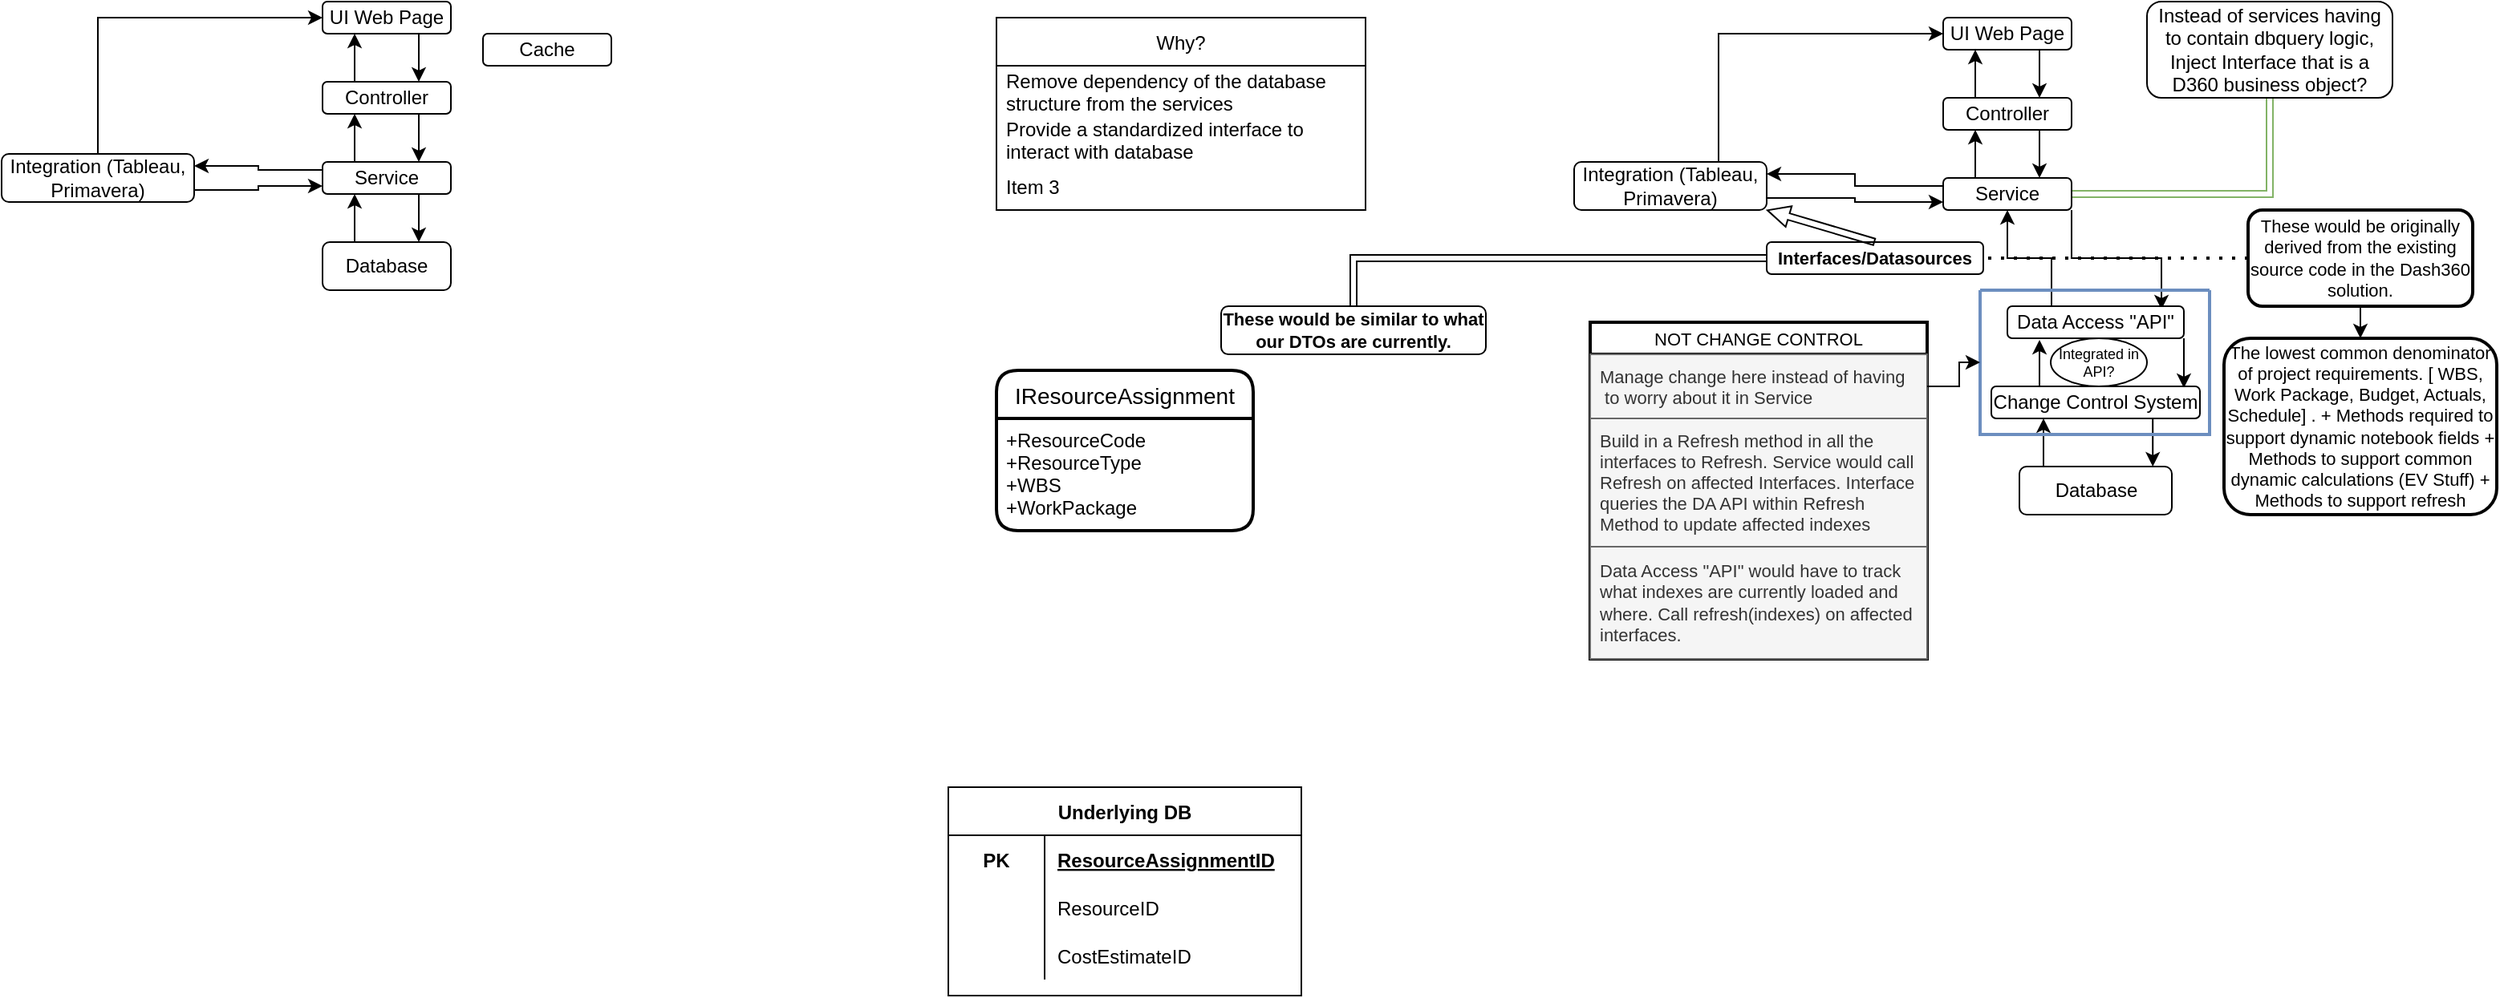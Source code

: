 <mxfile version="20.2.7" type="github">
  <diagram id="zAPG3s6eNBlKXScx0uPv" name="Page-1">
    <mxGraphModel dx="2272" dy="762" grid="1" gridSize="10" guides="1" tooltips="1" connect="1" arrows="1" fold="1" page="1" pageScale="1" pageWidth="850" pageHeight="1100" math="0" shadow="0">
      <root>
        <mxCell id="0" />
        <mxCell id="1" parent="0" />
        <mxCell id="6c2BMC_qpxblbNM1LoXK-9" style="edgeStyle=orthogonalEdgeStyle;rounded=0;orthogonalLoop=1;jettySize=auto;html=1;exitX=0.75;exitY=1;exitDx=0;exitDy=0;entryX=0.75;entryY=0;entryDx=0;entryDy=0;" parent="1" source="6c2BMC_qpxblbNM1LoXK-1" target="6c2BMC_qpxblbNM1LoXK-6" edge="1">
          <mxGeometry relative="1" as="geometry" />
        </mxCell>
        <mxCell id="6c2BMC_qpxblbNM1LoXK-1" value="UI Web Page" style="rounded=1;whiteSpace=wrap;html=1;" parent="1" vertex="1">
          <mxGeometry x="490" y="40" width="80" height="20" as="geometry" />
        </mxCell>
        <mxCell id="6c2BMC_qpxblbNM1LoXK-10" style="edgeStyle=orthogonalEdgeStyle;rounded=0;orthogonalLoop=1;jettySize=auto;html=1;exitX=0.75;exitY=1;exitDx=0;exitDy=0;entryX=0.75;entryY=0;entryDx=0;entryDy=0;" parent="1" source="6c2BMC_qpxblbNM1LoXK-6" target="6c2BMC_qpxblbNM1LoXK-7" edge="1">
          <mxGeometry relative="1" as="geometry" />
        </mxCell>
        <mxCell id="6c2BMC_qpxblbNM1LoXK-18" style="edgeStyle=orthogonalEdgeStyle;rounded=0;orthogonalLoop=1;jettySize=auto;html=1;exitX=0.25;exitY=0;exitDx=0;exitDy=0;entryX=0.25;entryY=1;entryDx=0;entryDy=0;" parent="1" source="6c2BMC_qpxblbNM1LoXK-6" target="6c2BMC_qpxblbNM1LoXK-1" edge="1">
          <mxGeometry relative="1" as="geometry" />
        </mxCell>
        <mxCell id="6c2BMC_qpxblbNM1LoXK-6" value="Controller" style="rounded=1;whiteSpace=wrap;html=1;" parent="1" vertex="1">
          <mxGeometry x="490" y="90" width="80" height="20" as="geometry" />
        </mxCell>
        <mxCell id="6c2BMC_qpxblbNM1LoXK-15" style="edgeStyle=orthogonalEdgeStyle;rounded=0;orthogonalLoop=1;jettySize=auto;html=1;exitX=0;exitY=0.25;exitDx=0;exitDy=0;entryX=1;entryY=0.25;entryDx=0;entryDy=0;" parent="1" source="6c2BMC_qpxblbNM1LoXK-7" target="6c2BMC_qpxblbNM1LoXK-13" edge="1">
          <mxGeometry relative="1" as="geometry" />
        </mxCell>
        <mxCell id="6c2BMC_qpxblbNM1LoXK-17" style="edgeStyle=orthogonalEdgeStyle;rounded=0;orthogonalLoop=1;jettySize=auto;html=1;exitX=0.25;exitY=0;exitDx=0;exitDy=0;entryX=0.25;entryY=1;entryDx=0;entryDy=0;" parent="1" source="6c2BMC_qpxblbNM1LoXK-7" target="6c2BMC_qpxblbNM1LoXK-6" edge="1">
          <mxGeometry relative="1" as="geometry" />
        </mxCell>
        <mxCell id="6c2BMC_qpxblbNM1LoXK-51" style="edgeStyle=orthogonalEdgeStyle;rounded=0;orthogonalLoop=1;jettySize=auto;html=1;exitX=1;exitY=1;exitDx=0;exitDy=0;entryX=0.873;entryY=0.1;entryDx=0;entryDy=0;entryPerimeter=0;fontSize=9;" parent="1" source="6c2BMC_qpxblbNM1LoXK-7" target="6c2BMC_qpxblbNM1LoXK-21" edge="1">
          <mxGeometry relative="1" as="geometry" />
        </mxCell>
        <mxCell id="wWsL_-VVUw0zYDDCxMAY-10" value="" style="edgeStyle=orthogonalEdgeStyle;rounded=0;orthogonalLoop=1;jettySize=auto;html=1;fillColor=#d5e8d4;strokeColor=#82b366;shape=link;" edge="1" parent="1" source="6c2BMC_qpxblbNM1LoXK-7" target="wWsL_-VVUw0zYDDCxMAY-9">
          <mxGeometry relative="1" as="geometry" />
        </mxCell>
        <mxCell id="6c2BMC_qpxblbNM1LoXK-7" value="Service" style="rounded=1;whiteSpace=wrap;html=1;" parent="1" vertex="1">
          <mxGeometry x="490" y="140" width="80" height="20" as="geometry" />
        </mxCell>
        <mxCell id="6c2BMC_qpxblbNM1LoXK-82" style="edgeStyle=orthogonalEdgeStyle;rounded=0;orthogonalLoop=1;jettySize=auto;html=1;exitX=0.25;exitY=0;exitDx=0;exitDy=0;entryX=0.25;entryY=1;entryDx=0;entryDy=0;fontSize=11;" parent="1" source="6c2BMC_qpxblbNM1LoXK-11" target="6c2BMC_qpxblbNM1LoXK-22" edge="1">
          <mxGeometry relative="1" as="geometry" />
        </mxCell>
        <mxCell id="6c2BMC_qpxblbNM1LoXK-11" value="Database" style="rounded=1;whiteSpace=wrap;html=1;" parent="1" vertex="1">
          <mxGeometry x="537.5" y="320" width="95" height="30" as="geometry" />
        </mxCell>
        <mxCell id="6c2BMC_qpxblbNM1LoXK-14" style="edgeStyle=orthogonalEdgeStyle;rounded=0;orthogonalLoop=1;jettySize=auto;html=1;exitX=1;exitY=0.75;exitDx=0;exitDy=0;entryX=0;entryY=0.75;entryDx=0;entryDy=0;" parent="1" source="6c2BMC_qpxblbNM1LoXK-13" target="6c2BMC_qpxblbNM1LoXK-7" edge="1">
          <mxGeometry relative="1" as="geometry" />
        </mxCell>
        <mxCell id="6c2BMC_qpxblbNM1LoXK-19" style="edgeStyle=orthogonalEdgeStyle;rounded=0;orthogonalLoop=1;jettySize=auto;html=1;exitX=0.75;exitY=0;exitDx=0;exitDy=0;entryX=0;entryY=0.5;entryDx=0;entryDy=0;" parent="1" source="6c2BMC_qpxblbNM1LoXK-13" target="6c2BMC_qpxblbNM1LoXK-1" edge="1">
          <mxGeometry relative="1" as="geometry" />
        </mxCell>
        <mxCell id="6c2BMC_qpxblbNM1LoXK-13" value="Integration (Tableau, Primavera)" style="rounded=1;whiteSpace=wrap;html=1;" parent="1" vertex="1">
          <mxGeometry x="260" y="130" width="120" height="30" as="geometry" />
        </mxCell>
        <mxCell id="6c2BMC_qpxblbNM1LoXK-53" style="edgeStyle=orthogonalEdgeStyle;rounded=0;orthogonalLoop=1;jettySize=auto;html=1;exitX=0.25;exitY=0;exitDx=0;exitDy=0;entryX=0.5;entryY=1;entryDx=0;entryDy=0;fontSize=9;" parent="1" source="6c2BMC_qpxblbNM1LoXK-21" target="6c2BMC_qpxblbNM1LoXK-7" edge="1">
          <mxGeometry relative="1" as="geometry" />
        </mxCell>
        <mxCell id="6c2BMC_qpxblbNM1LoXK-59" style="edgeStyle=orthogonalEdgeStyle;rounded=0;orthogonalLoop=1;jettySize=auto;html=1;exitX=1;exitY=1;exitDx=0;exitDy=0;entryX=0.923;entryY=0.05;entryDx=0;entryDy=0;entryPerimeter=0;fontSize=11;" parent="1" source="6c2BMC_qpxblbNM1LoXK-21" target="6c2BMC_qpxblbNM1LoXK-22" edge="1">
          <mxGeometry relative="1" as="geometry" />
        </mxCell>
        <mxCell id="6c2BMC_qpxblbNM1LoXK-21" value="Data Access &quot;API&quot;" style="rounded=1;whiteSpace=wrap;html=1;" parent="1" vertex="1">
          <mxGeometry x="530" y="220" width="110" height="20" as="geometry" />
        </mxCell>
        <mxCell id="6c2BMC_qpxblbNM1LoXK-60" style="edgeStyle=orthogonalEdgeStyle;rounded=0;orthogonalLoop=1;jettySize=auto;html=1;exitX=0.25;exitY=0;exitDx=0;exitDy=0;entryX=0.182;entryY=1.05;entryDx=0;entryDy=0;entryPerimeter=0;fontSize=11;" parent="1" source="6c2BMC_qpxblbNM1LoXK-22" target="6c2BMC_qpxblbNM1LoXK-21" edge="1">
          <mxGeometry relative="1" as="geometry" />
        </mxCell>
        <mxCell id="6c2BMC_qpxblbNM1LoXK-62" style="edgeStyle=orthogonalEdgeStyle;rounded=0;orthogonalLoop=1;jettySize=auto;html=1;exitX=0.75;exitY=1;exitDx=0;exitDy=0;entryX=0.875;entryY=0;entryDx=0;entryDy=0;entryPerimeter=0;fontSize=11;" parent="1" source="6c2BMC_qpxblbNM1LoXK-22" target="6c2BMC_qpxblbNM1LoXK-11" edge="1">
          <mxGeometry relative="1" as="geometry" />
        </mxCell>
        <mxCell id="6c2BMC_qpxblbNM1LoXK-22" value="Change Control System" style="rounded=1;whiteSpace=wrap;html=1;" parent="1" vertex="1">
          <mxGeometry x="520" y="270" width="130" height="20" as="geometry" />
        </mxCell>
        <mxCell id="6c2BMC_qpxblbNM1LoXK-27" style="edgeStyle=orthogonalEdgeStyle;rounded=0;orthogonalLoop=1;jettySize=auto;html=1;exitX=0.75;exitY=1;exitDx=0;exitDy=0;entryX=0.75;entryY=0;entryDx=0;entryDy=0;" parent="1" source="6c2BMC_qpxblbNM1LoXK-28" target="6c2BMC_qpxblbNM1LoXK-31" edge="1">
          <mxGeometry relative="1" as="geometry" />
        </mxCell>
        <mxCell id="6c2BMC_qpxblbNM1LoXK-28" value="UI Web Page" style="rounded=1;whiteSpace=wrap;html=1;" parent="1" vertex="1">
          <mxGeometry x="-520" y="30" width="80" height="20" as="geometry" />
        </mxCell>
        <mxCell id="6c2BMC_qpxblbNM1LoXK-29" style="edgeStyle=orthogonalEdgeStyle;rounded=0;orthogonalLoop=1;jettySize=auto;html=1;exitX=0.75;exitY=1;exitDx=0;exitDy=0;entryX=0.75;entryY=0;entryDx=0;entryDy=0;" parent="1" source="6c2BMC_qpxblbNM1LoXK-31" target="6c2BMC_qpxblbNM1LoXK-35" edge="1">
          <mxGeometry relative="1" as="geometry" />
        </mxCell>
        <mxCell id="6c2BMC_qpxblbNM1LoXK-30" style="edgeStyle=orthogonalEdgeStyle;rounded=0;orthogonalLoop=1;jettySize=auto;html=1;exitX=0.25;exitY=0;exitDx=0;exitDy=0;entryX=0.25;entryY=1;entryDx=0;entryDy=0;" parent="1" source="6c2BMC_qpxblbNM1LoXK-31" target="6c2BMC_qpxblbNM1LoXK-28" edge="1">
          <mxGeometry relative="1" as="geometry" />
        </mxCell>
        <mxCell id="6c2BMC_qpxblbNM1LoXK-31" value="Controller" style="rounded=1;whiteSpace=wrap;html=1;" parent="1" vertex="1">
          <mxGeometry x="-520" y="80" width="80" height="20" as="geometry" />
        </mxCell>
        <mxCell id="6c2BMC_qpxblbNM1LoXK-32" style="edgeStyle=orthogonalEdgeStyle;rounded=0;orthogonalLoop=1;jettySize=auto;html=1;exitX=0.75;exitY=1;exitDx=0;exitDy=0;entryX=0.75;entryY=0;entryDx=0;entryDy=0;" parent="1" source="6c2BMC_qpxblbNM1LoXK-35" target="6c2BMC_qpxblbNM1LoXK-37" edge="1">
          <mxGeometry relative="1" as="geometry" />
        </mxCell>
        <mxCell id="6c2BMC_qpxblbNM1LoXK-33" style="edgeStyle=orthogonalEdgeStyle;rounded=0;orthogonalLoop=1;jettySize=auto;html=1;exitX=0;exitY=0.25;exitDx=0;exitDy=0;entryX=1;entryY=0.25;entryDx=0;entryDy=0;" parent="1" source="6c2BMC_qpxblbNM1LoXK-35" target="6c2BMC_qpxblbNM1LoXK-73" edge="1">
          <mxGeometry relative="1" as="geometry">
            <mxPoint x="-590" y="135" as="targetPoint" />
          </mxGeometry>
        </mxCell>
        <mxCell id="6c2BMC_qpxblbNM1LoXK-34" style="edgeStyle=orthogonalEdgeStyle;rounded=0;orthogonalLoop=1;jettySize=auto;html=1;exitX=0.25;exitY=0;exitDx=0;exitDy=0;entryX=0.25;entryY=1;entryDx=0;entryDy=0;" parent="1" source="6c2BMC_qpxblbNM1LoXK-35" target="6c2BMC_qpxblbNM1LoXK-31" edge="1">
          <mxGeometry relative="1" as="geometry" />
        </mxCell>
        <mxCell id="6c2BMC_qpxblbNM1LoXK-35" value="Service" style="rounded=1;whiteSpace=wrap;html=1;" parent="1" vertex="1">
          <mxGeometry x="-520" y="130" width="80" height="20" as="geometry" />
        </mxCell>
        <mxCell id="6c2BMC_qpxblbNM1LoXK-36" style="edgeStyle=orthogonalEdgeStyle;rounded=0;orthogonalLoop=1;jettySize=auto;html=1;exitX=0.25;exitY=0;exitDx=0;exitDy=0;entryX=0.25;entryY=1;entryDx=0;entryDy=0;" parent="1" source="6c2BMC_qpxblbNM1LoXK-37" target="6c2BMC_qpxblbNM1LoXK-35" edge="1">
          <mxGeometry relative="1" as="geometry" />
        </mxCell>
        <mxCell id="6c2BMC_qpxblbNM1LoXK-37" value="Database" style="rounded=1;whiteSpace=wrap;html=1;" parent="1" vertex="1">
          <mxGeometry x="-520" y="180" width="80" height="30" as="geometry" />
        </mxCell>
        <mxCell id="6c2BMC_qpxblbNM1LoXK-38" style="edgeStyle=orthogonalEdgeStyle;rounded=0;orthogonalLoop=1;jettySize=auto;html=1;exitX=1;exitY=0.75;exitDx=0;exitDy=0;entryX=0;entryY=0.75;entryDx=0;entryDy=0;" parent="1" source="6c2BMC_qpxblbNM1LoXK-73" target="6c2BMC_qpxblbNM1LoXK-35" edge="1">
          <mxGeometry relative="1" as="geometry">
            <mxPoint x="-590" y="145" as="sourcePoint" />
          </mxGeometry>
        </mxCell>
        <mxCell id="6c2BMC_qpxblbNM1LoXK-39" style="edgeStyle=orthogonalEdgeStyle;rounded=0;orthogonalLoop=1;jettySize=auto;html=1;exitX=0.5;exitY=0;exitDx=0;exitDy=0;entryX=0;entryY=0.5;entryDx=0;entryDy=0;" parent="1" source="6c2BMC_qpxblbNM1LoXK-73" target="6c2BMC_qpxblbNM1LoXK-28" edge="1">
          <mxGeometry relative="1" as="geometry">
            <mxPoint x="-610" y="130" as="sourcePoint" />
          </mxGeometry>
        </mxCell>
        <mxCell id="6c2BMC_qpxblbNM1LoXK-45" value="Integrated in API?" style="ellipse;whiteSpace=wrap;html=1;fontSize=9;" parent="1" vertex="1">
          <mxGeometry x="557" y="240" width="60" height="30" as="geometry" />
        </mxCell>
        <mxCell id="6c2BMC_qpxblbNM1LoXK-57" value="" style="endArrow=none;dashed=1;html=1;dashPattern=1 3;strokeWidth=2;rounded=0;fontSize=9;" parent="1" edge="1">
          <mxGeometry width="50" height="50" relative="1" as="geometry">
            <mxPoint x="510" y="190" as="sourcePoint" />
            <mxPoint x="680" y="190" as="targetPoint" />
          </mxGeometry>
        </mxCell>
        <mxCell id="wWsL_-VVUw0zYDDCxMAY-14" value="" style="edgeStyle=orthogonalEdgeStyle;shape=link;rounded=0;orthogonalLoop=1;jettySize=auto;html=1;" edge="1" parent="1" source="6c2BMC_qpxblbNM1LoXK-58" target="wWsL_-VVUw0zYDDCxMAY-13">
          <mxGeometry relative="1" as="geometry" />
        </mxCell>
        <mxCell id="6c2BMC_qpxblbNM1LoXK-58" value="Interfaces/Datasources" style="rounded=1;whiteSpace=wrap;html=1;fontSize=11;fontStyle=1" parent="1" vertex="1">
          <mxGeometry x="380" y="180" width="135" height="20" as="geometry" />
        </mxCell>
        <mxCell id="6c2BMC_qpxblbNM1LoXK-66" value="" style="swimlane;startSize=0;fontSize=11;fillColor=#dae8fc;strokeColor=#6c8ebf;strokeWidth=2;" parent="1" vertex="1">
          <mxGeometry x="513" y="210" width="143" height="90" as="geometry" />
        </mxCell>
        <mxCell id="6c2BMC_qpxblbNM1LoXK-69" value="NOT CHANGE CONTROL" style="swimlane;fontStyle=0;childLayout=stackLayout;horizontal=1;startSize=20;horizontalStack=0;resizeParent=1;resizeParentMax=0;resizeLast=0;collapsible=1;marginBottom=0;fontSize=11;strokeWidth=2;" parent="1" vertex="1">
          <mxGeometry x="270" y="230" width="210" height="210" as="geometry">
            <mxRectangle x="590" y="170" width="60" height="30" as="alternateBounds" />
          </mxGeometry>
        </mxCell>
        <mxCell id="6c2BMC_qpxblbNM1LoXK-70" value="Manage change here instead of having&#xa; to worry about it in Service" style="text;strokeColor=#666666;fillColor=#f5f5f5;align=left;verticalAlign=middle;spacingLeft=4;spacingRight=4;overflow=hidden;points=[[0,0.5],[1,0.5]];portConstraint=eastwest;rotatable=0;fontSize=11;fontColor=#333333;" parent="6c2BMC_qpxblbNM1LoXK-69" vertex="1">
          <mxGeometry y="20" width="210" height="40" as="geometry" />
        </mxCell>
        <mxCell id="6c2BMC_qpxblbNM1LoXK-79" value="Build in a Refresh method in all the &#xa;interfaces to Refresh. Service would call Refresh on affected Interfaces. Interface queries the DA API within Refresh Method to update affected indexes" style="text;strokeColor=#666666;fillColor=#f5f5f5;align=left;verticalAlign=middle;spacingLeft=4;spacingRight=4;overflow=hidden;points=[[0,0.5],[1,0.5]];portConstraint=eastwest;rotatable=0;fontSize=11;fontColor=#333333;whiteSpace=wrap;" parent="6c2BMC_qpxblbNM1LoXK-69" vertex="1">
          <mxGeometry y="60" width="210" height="80" as="geometry" />
        </mxCell>
        <mxCell id="6c2BMC_qpxblbNM1LoXK-77" value="Data Access &quot;API&quot; would have to track what indexes are currently loaded and where. Call refresh(indexes) on affected interfaces." style="text;align=left;verticalAlign=middle;spacingLeft=4;spacingRight=4;overflow=hidden;points=[[0,0.5],[1,0.5]];portConstraint=eastwest;rotatable=0;fontSize=11;whiteSpace=wrap;fillColor=#f5f5f5;fontColor=#333333;strokeColor=#666666;" parent="6c2BMC_qpxblbNM1LoXK-69" vertex="1">
          <mxGeometry y="140" width="210" height="70" as="geometry" />
        </mxCell>
        <mxCell id="6c2BMC_qpxblbNM1LoXK-73" value="Integration (Tableau, Primavera)" style="rounded=1;whiteSpace=wrap;html=1;" parent="1" vertex="1">
          <mxGeometry x="-720" y="125" width="120" height="30" as="geometry" />
        </mxCell>
        <mxCell id="6c2BMC_qpxblbNM1LoXK-80" style="edgeStyle=orthogonalEdgeStyle;rounded=0;orthogonalLoop=1;jettySize=auto;html=1;exitX=1;exitY=0.5;exitDx=0;exitDy=0;fontSize=11;" parent="1" source="6c2BMC_qpxblbNM1LoXK-70" target="6c2BMC_qpxblbNM1LoXK-66" edge="1">
          <mxGeometry relative="1" as="geometry" />
        </mxCell>
        <mxCell id="6c2BMC_qpxblbNM1LoXK-94" value="" style="edgeStyle=orthogonalEdgeStyle;rounded=0;orthogonalLoop=1;jettySize=auto;html=1;fontSize=11;" parent="1" source="6c2BMC_qpxblbNM1LoXK-89" target="6c2BMC_qpxblbNM1LoXK-93" edge="1">
          <mxGeometry relative="1" as="geometry" />
        </mxCell>
        <mxCell id="6c2BMC_qpxblbNM1LoXK-89" value="These would be originally derived from the existing source code in the Dash360 solution." style="rounded=1;whiteSpace=wrap;html=1;fontSize=11;strokeWidth=2;" parent="1" vertex="1">
          <mxGeometry x="680" y="160" width="140" height="60" as="geometry" />
        </mxCell>
        <mxCell id="6c2BMC_qpxblbNM1LoXK-92" value="" style="shape=flexArrow;endArrow=classic;html=1;rounded=0;fontSize=11;entryX=1;entryY=1;entryDx=0;entryDy=0;exitX=0.5;exitY=0;exitDx=0;exitDy=0;width=4.167;endSize=4.267;endWidth=8.194;" parent="1" source="6c2BMC_qpxblbNM1LoXK-58" target="6c2BMC_qpxblbNM1LoXK-13" edge="1">
          <mxGeometry width="50" height="50" relative="1" as="geometry">
            <mxPoint x="400" y="290" as="sourcePoint" />
            <mxPoint x="450" y="240" as="targetPoint" />
          </mxGeometry>
        </mxCell>
        <mxCell id="6c2BMC_qpxblbNM1LoXK-93" value="The lowest common denominator of project requirements. [ WBS, Work Package, Budget, Actuals, Schedule] . + Methods required to support dynamic notebook fields + Methods to support common dynamic calculations (EV Stuff) + Methods to support refresh" style="rounded=1;whiteSpace=wrap;html=1;fontSize=11;strokeWidth=2;" parent="1" vertex="1">
          <mxGeometry x="665" y="240" width="170" height="110" as="geometry" />
        </mxCell>
        <mxCell id="6c2BMC_qpxblbNM1LoXK-127" value="IResourceAssignment" style="swimlane;childLayout=stackLayout;horizontal=1;startSize=30;horizontalStack=0;rounded=1;fontSize=14;fontStyle=0;strokeWidth=2;resizeParent=0;resizeLast=1;shadow=0;dashed=0;align=center;" parent="1" vertex="1">
          <mxGeometry x="-100" y="260" width="160" height="100" as="geometry" />
        </mxCell>
        <mxCell id="6c2BMC_qpxblbNM1LoXK-128" value="+ResourceCode&#xa;+ResourceType&#xa;+WBS&#xa;+WorkPackage" style="align=left;strokeColor=none;fillColor=none;spacingLeft=4;fontSize=12;verticalAlign=top;resizable=0;rotatable=0;part=1;" parent="6c2BMC_qpxblbNM1LoXK-127" vertex="1">
          <mxGeometry y="30" width="160" height="70" as="geometry" />
        </mxCell>
        <mxCell id="16i-nf_rvmOnG4rMdPLO-1" value="Cache" style="rounded=1;whiteSpace=wrap;html=1;" parent="1" vertex="1">
          <mxGeometry x="-420" y="50" width="80" height="20" as="geometry" />
        </mxCell>
        <mxCell id="wWsL_-VVUw0zYDDCxMAY-4" value="Why?" style="swimlane;fontStyle=0;childLayout=stackLayout;horizontal=1;startSize=30;horizontalStack=0;resizeParent=1;resizeParentMax=0;resizeLast=0;collapsible=1;marginBottom=0;" vertex="1" parent="1">
          <mxGeometry x="-100" y="40" width="230" height="120" as="geometry" />
        </mxCell>
        <mxCell id="wWsL_-VVUw0zYDDCxMAY-5" value="Remove dependency of the database structure from the services" style="text;strokeColor=none;fillColor=none;align=left;verticalAlign=middle;spacingLeft=4;spacingRight=4;overflow=hidden;points=[[0,0.5],[1,0.5]];portConstraint=eastwest;rotatable=0;whiteSpace=wrap;" vertex="1" parent="wWsL_-VVUw0zYDDCxMAY-4">
          <mxGeometry y="30" width="230" height="30" as="geometry" />
        </mxCell>
        <mxCell id="wWsL_-VVUw0zYDDCxMAY-6" value="Provide a standardized interface to interact with database" style="text;strokeColor=none;fillColor=none;align=left;verticalAlign=middle;spacingLeft=4;spacingRight=4;overflow=hidden;points=[[0,0.5],[1,0.5]];portConstraint=eastwest;rotatable=0;whiteSpace=wrap;" vertex="1" parent="wWsL_-VVUw0zYDDCxMAY-4">
          <mxGeometry y="60" width="230" height="30" as="geometry" />
        </mxCell>
        <mxCell id="wWsL_-VVUw0zYDDCxMAY-7" value="Item 3" style="text;strokeColor=none;fillColor=none;align=left;verticalAlign=middle;spacingLeft=4;spacingRight=4;overflow=hidden;points=[[0,0.5],[1,0.5]];portConstraint=eastwest;rotatable=0;" vertex="1" parent="wWsL_-VVUw0zYDDCxMAY-4">
          <mxGeometry y="90" width="230" height="30" as="geometry" />
        </mxCell>
        <mxCell id="wWsL_-VVUw0zYDDCxMAY-9" value="Instead of services having to contain dbquery logic, Inject Interface that is a D360 business object?" style="rounded=1;whiteSpace=wrap;html=1;" vertex="1" parent="1">
          <mxGeometry x="617" y="30" width="153" height="60" as="geometry" />
        </mxCell>
        <mxCell id="wWsL_-VVUw0zYDDCxMAY-13" value="These would be similar to what our DTOs are currently." style="rounded=1;whiteSpace=wrap;html=1;fontSize=11;fontStyle=1" vertex="1" parent="1">
          <mxGeometry x="40" y="220" width="165" height="30" as="geometry" />
        </mxCell>
        <mxCell id="wWsL_-VVUw0zYDDCxMAY-15" value="Underlying DB" style="shape=table;startSize=30;container=1;collapsible=1;childLayout=tableLayout;fixedRows=1;rowLines=0;fontStyle=1;align=center;resizeLast=1;" vertex="1" parent="1">
          <mxGeometry x="-130" y="520" width="220" height="130" as="geometry" />
        </mxCell>
        <mxCell id="wWsL_-VVUw0zYDDCxMAY-16" value="" style="shape=tableRow;horizontal=0;startSize=0;swimlaneHead=0;swimlaneBody=0;fillColor=none;collapsible=0;dropTarget=0;points=[[0,0.5],[1,0.5]];portConstraint=eastwest;top=0;left=0;right=0;bottom=0;" vertex="1" parent="wWsL_-VVUw0zYDDCxMAY-15">
          <mxGeometry y="30" width="220" height="30" as="geometry" />
        </mxCell>
        <mxCell id="wWsL_-VVUw0zYDDCxMAY-17" value="PK" style="shape=partialRectangle;connectable=0;fillColor=none;top=0;left=0;bottom=0;right=0;fontStyle=1;overflow=hidden;" vertex="1" parent="wWsL_-VVUw0zYDDCxMAY-16">
          <mxGeometry width="60" height="30" as="geometry">
            <mxRectangle width="60" height="30" as="alternateBounds" />
          </mxGeometry>
        </mxCell>
        <mxCell id="wWsL_-VVUw0zYDDCxMAY-18" value="ResourceAssignmentID" style="shape=partialRectangle;connectable=0;fillColor=none;top=0;left=0;bottom=0;right=0;align=left;spacingLeft=6;fontStyle=5;overflow=hidden;" vertex="1" parent="wWsL_-VVUw0zYDDCxMAY-16">
          <mxGeometry x="60" width="160" height="30" as="geometry">
            <mxRectangle width="160" height="30" as="alternateBounds" />
          </mxGeometry>
        </mxCell>
        <mxCell id="wWsL_-VVUw0zYDDCxMAY-22" value="" style="shape=tableRow;horizontal=0;startSize=0;swimlaneHead=0;swimlaneBody=0;fillColor=none;collapsible=0;dropTarget=0;points=[[0,0.5],[1,0.5]];portConstraint=eastwest;top=0;left=0;right=0;bottom=0;" vertex="1" parent="wWsL_-VVUw0zYDDCxMAY-15">
          <mxGeometry y="60" width="220" height="30" as="geometry" />
        </mxCell>
        <mxCell id="wWsL_-VVUw0zYDDCxMAY-23" value="" style="shape=partialRectangle;connectable=0;fillColor=none;top=0;left=0;bottom=0;right=0;editable=1;overflow=hidden;" vertex="1" parent="wWsL_-VVUw0zYDDCxMAY-22">
          <mxGeometry width="60" height="30" as="geometry">
            <mxRectangle width="60" height="30" as="alternateBounds" />
          </mxGeometry>
        </mxCell>
        <mxCell id="wWsL_-VVUw0zYDDCxMAY-24" value="ResourceID" style="shape=partialRectangle;connectable=0;fillColor=none;top=0;left=0;bottom=0;right=0;align=left;spacingLeft=6;overflow=hidden;" vertex="1" parent="wWsL_-VVUw0zYDDCxMAY-22">
          <mxGeometry x="60" width="160" height="30" as="geometry">
            <mxRectangle width="160" height="30" as="alternateBounds" />
          </mxGeometry>
        </mxCell>
        <mxCell id="wWsL_-VVUw0zYDDCxMAY-25" value="" style="shape=tableRow;horizontal=0;startSize=0;swimlaneHead=0;swimlaneBody=0;fillColor=none;collapsible=0;dropTarget=0;points=[[0,0.5],[1,0.5]];portConstraint=eastwest;top=0;left=0;right=0;bottom=0;" vertex="1" parent="wWsL_-VVUw0zYDDCxMAY-15">
          <mxGeometry y="90" width="220" height="30" as="geometry" />
        </mxCell>
        <mxCell id="wWsL_-VVUw0zYDDCxMAY-26" value="" style="shape=partialRectangle;connectable=0;fillColor=none;top=0;left=0;bottom=0;right=0;editable=1;overflow=hidden;" vertex="1" parent="wWsL_-VVUw0zYDDCxMAY-25">
          <mxGeometry width="60" height="30" as="geometry">
            <mxRectangle width="60" height="30" as="alternateBounds" />
          </mxGeometry>
        </mxCell>
        <mxCell id="wWsL_-VVUw0zYDDCxMAY-27" value="CostEstimateID" style="shape=partialRectangle;connectable=0;fillColor=none;top=0;left=0;bottom=0;right=0;align=left;spacingLeft=6;overflow=hidden;" vertex="1" parent="wWsL_-VVUw0zYDDCxMAY-25">
          <mxGeometry x="60" width="160" height="30" as="geometry">
            <mxRectangle width="160" height="30" as="alternateBounds" />
          </mxGeometry>
        </mxCell>
      </root>
    </mxGraphModel>
  </diagram>
</mxfile>
